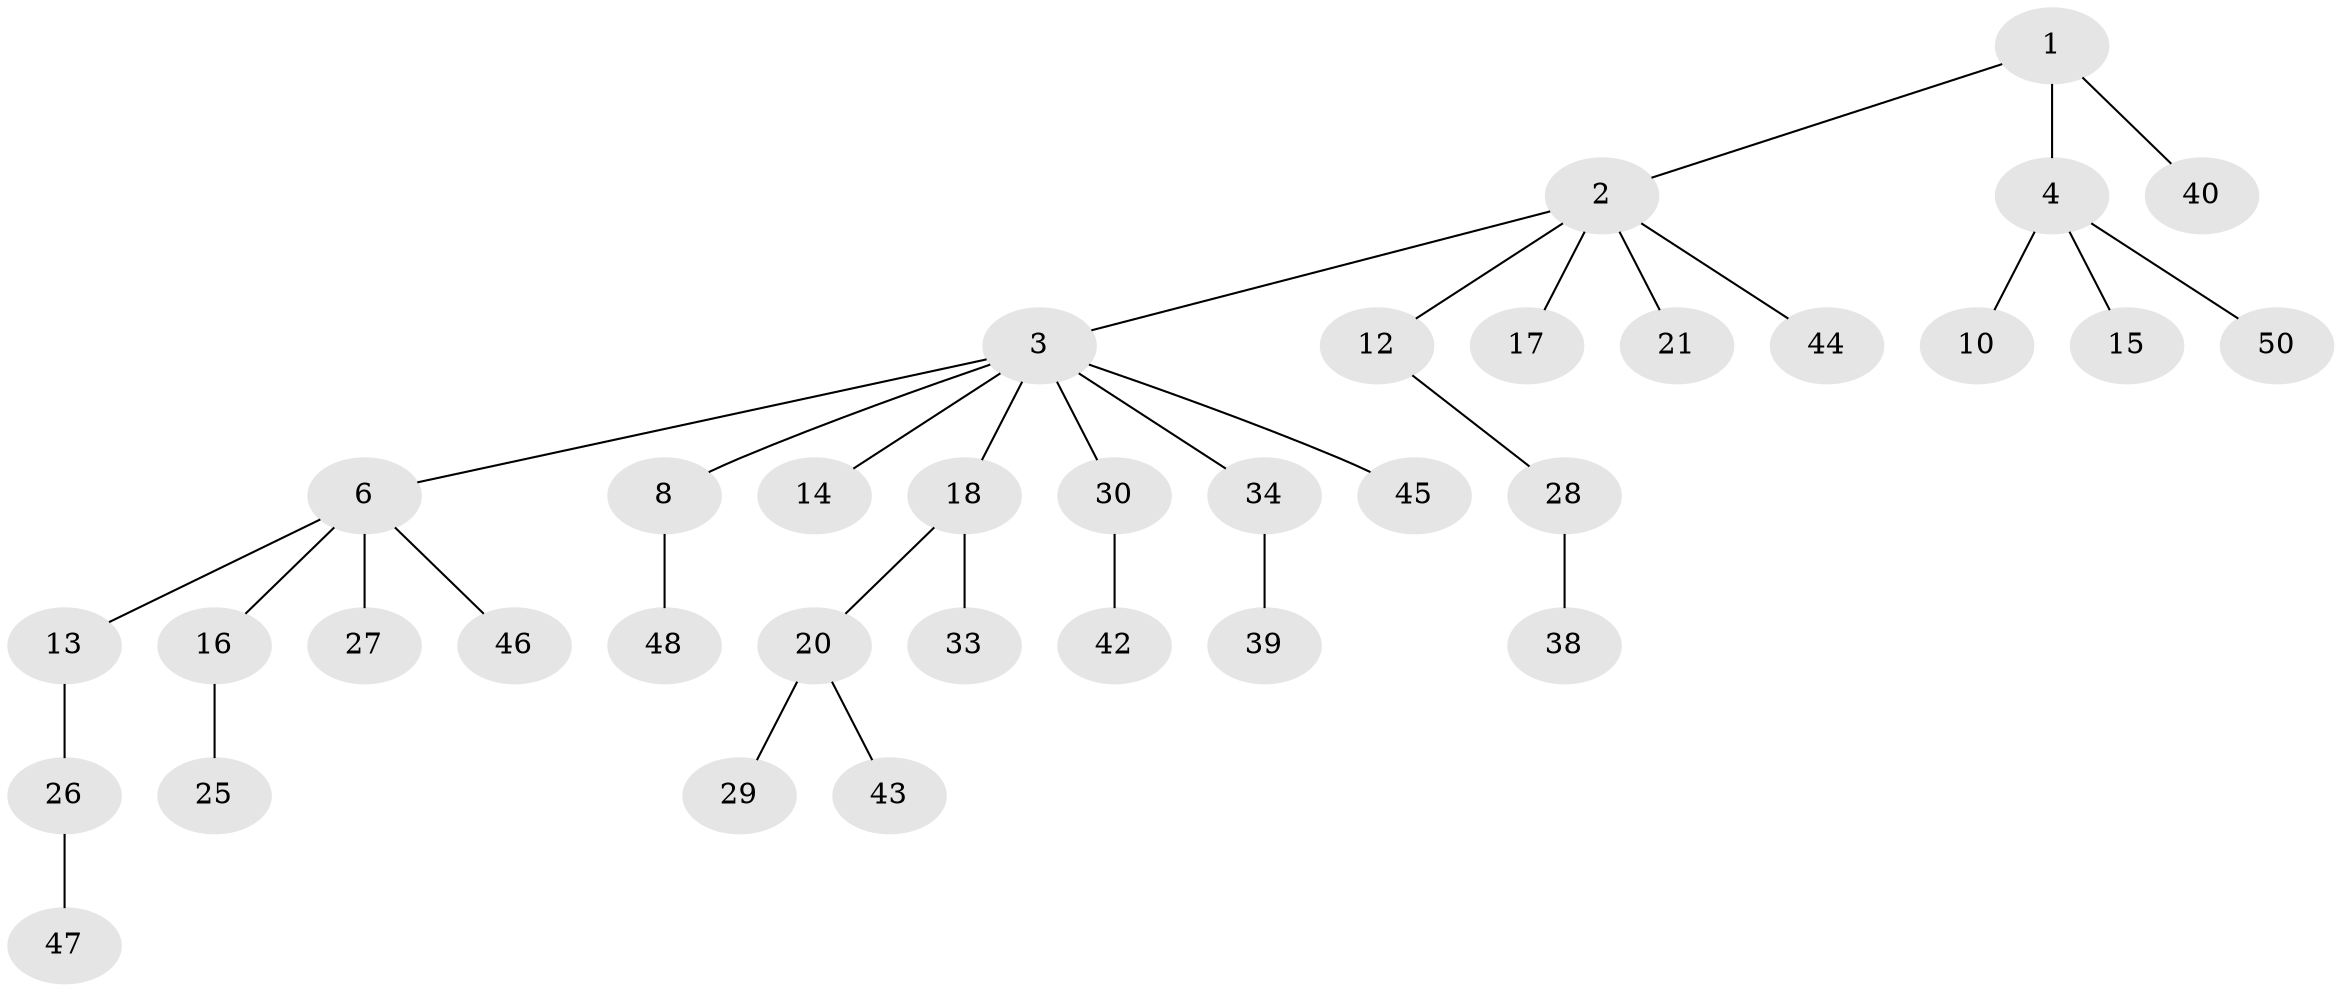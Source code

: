 // Generated by graph-tools (version 1.1) at 2025/52/02/27/25 19:52:11]
// undirected, 35 vertices, 34 edges
graph export_dot {
graph [start="1"]
  node [color=gray90,style=filled];
  1 [super="+23"];
  2 [super="+11"];
  3 [super="+9"];
  4 [super="+5"];
  6 [super="+7"];
  8;
  10;
  12 [super="+19"];
  13;
  14;
  15;
  16 [super="+22"];
  17 [super="+49"];
  18 [super="+24"];
  20 [super="+41"];
  21 [super="+32"];
  25;
  26 [super="+35"];
  27;
  28 [super="+37"];
  29 [super="+31"];
  30 [super="+36"];
  33;
  34;
  38;
  39;
  40;
  42;
  43;
  44;
  45;
  46;
  47;
  48;
  50;
  1 -- 2;
  1 -- 4;
  1 -- 40;
  2 -- 3;
  2 -- 12;
  2 -- 17;
  2 -- 21;
  2 -- 44;
  3 -- 6;
  3 -- 8;
  3 -- 14;
  3 -- 30;
  3 -- 34;
  3 -- 18;
  3 -- 45;
  4 -- 10;
  4 -- 15;
  4 -- 50;
  6 -- 16;
  6 -- 27;
  6 -- 13;
  6 -- 46;
  8 -- 48;
  12 -- 28;
  13 -- 26;
  16 -- 25;
  18 -- 20;
  18 -- 33;
  20 -- 29;
  20 -- 43;
  26 -- 47;
  28 -- 38;
  30 -- 42;
  34 -- 39;
}
